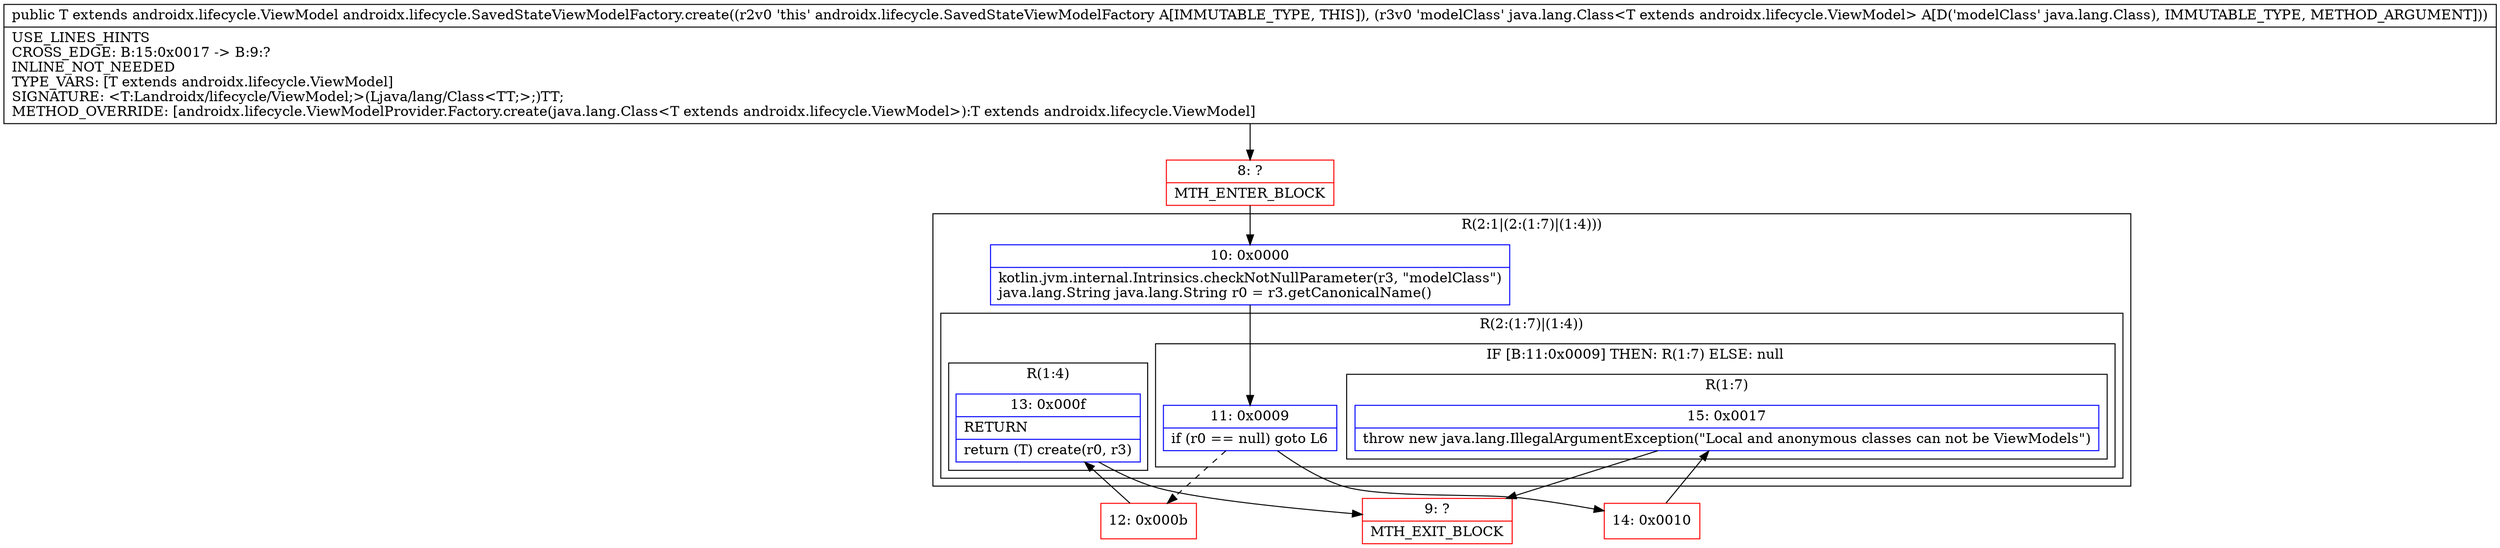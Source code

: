 digraph "CFG forandroidx.lifecycle.SavedStateViewModelFactory.create(Ljava\/lang\/Class;)Landroidx\/lifecycle\/ViewModel;" {
subgraph cluster_Region_1979088152 {
label = "R(2:1|(2:(1:7)|(1:4)))";
node [shape=record,color=blue];
Node_10 [shape=record,label="{10\:\ 0x0000|kotlin.jvm.internal.Intrinsics.checkNotNullParameter(r3, \"modelClass\")\ljava.lang.String java.lang.String r0 = r3.getCanonicalName()\l}"];
subgraph cluster_Region_445967229 {
label = "R(2:(1:7)|(1:4))";
node [shape=record,color=blue];
subgraph cluster_IfRegion_452556035 {
label = "IF [B:11:0x0009] THEN: R(1:7) ELSE: null";
node [shape=record,color=blue];
Node_11 [shape=record,label="{11\:\ 0x0009|if (r0 == null) goto L6\l}"];
subgraph cluster_Region_1731626298 {
label = "R(1:7)";
node [shape=record,color=blue];
Node_15 [shape=record,label="{15\:\ 0x0017|throw new java.lang.IllegalArgumentException(\"Local and anonymous classes can not be ViewModels\")\l}"];
}
}
subgraph cluster_Region_815578574 {
label = "R(1:4)";
node [shape=record,color=blue];
Node_13 [shape=record,label="{13\:\ 0x000f|RETURN\l|return (T) create(r0, r3)\l}"];
}
}
}
Node_8 [shape=record,color=red,label="{8\:\ ?|MTH_ENTER_BLOCK\l}"];
Node_12 [shape=record,color=red,label="{12\:\ 0x000b}"];
Node_9 [shape=record,color=red,label="{9\:\ ?|MTH_EXIT_BLOCK\l}"];
Node_14 [shape=record,color=red,label="{14\:\ 0x0010}"];
MethodNode[shape=record,label="{public T extends androidx.lifecycle.ViewModel androidx.lifecycle.SavedStateViewModelFactory.create((r2v0 'this' androidx.lifecycle.SavedStateViewModelFactory A[IMMUTABLE_TYPE, THIS]), (r3v0 'modelClass' java.lang.Class\<T extends androidx.lifecycle.ViewModel\> A[D('modelClass' java.lang.Class), IMMUTABLE_TYPE, METHOD_ARGUMENT]))  | USE_LINES_HINTS\lCROSS_EDGE: B:15:0x0017 \-\> B:9:?\lINLINE_NOT_NEEDED\lTYPE_VARS: [T extends androidx.lifecycle.ViewModel]\lSIGNATURE: \<T:Landroidx\/lifecycle\/ViewModel;\>(Ljava\/lang\/Class\<TT;\>;)TT;\lMETHOD_OVERRIDE: [androidx.lifecycle.ViewModelProvider.Factory.create(java.lang.Class\<T extends androidx.lifecycle.ViewModel\>):T extends androidx.lifecycle.ViewModel]\l}"];
MethodNode -> Node_8;Node_10 -> Node_11;
Node_11 -> Node_12[style=dashed];
Node_11 -> Node_14;
Node_15 -> Node_9;
Node_13 -> Node_9;
Node_8 -> Node_10;
Node_12 -> Node_13;
Node_14 -> Node_15;
}

